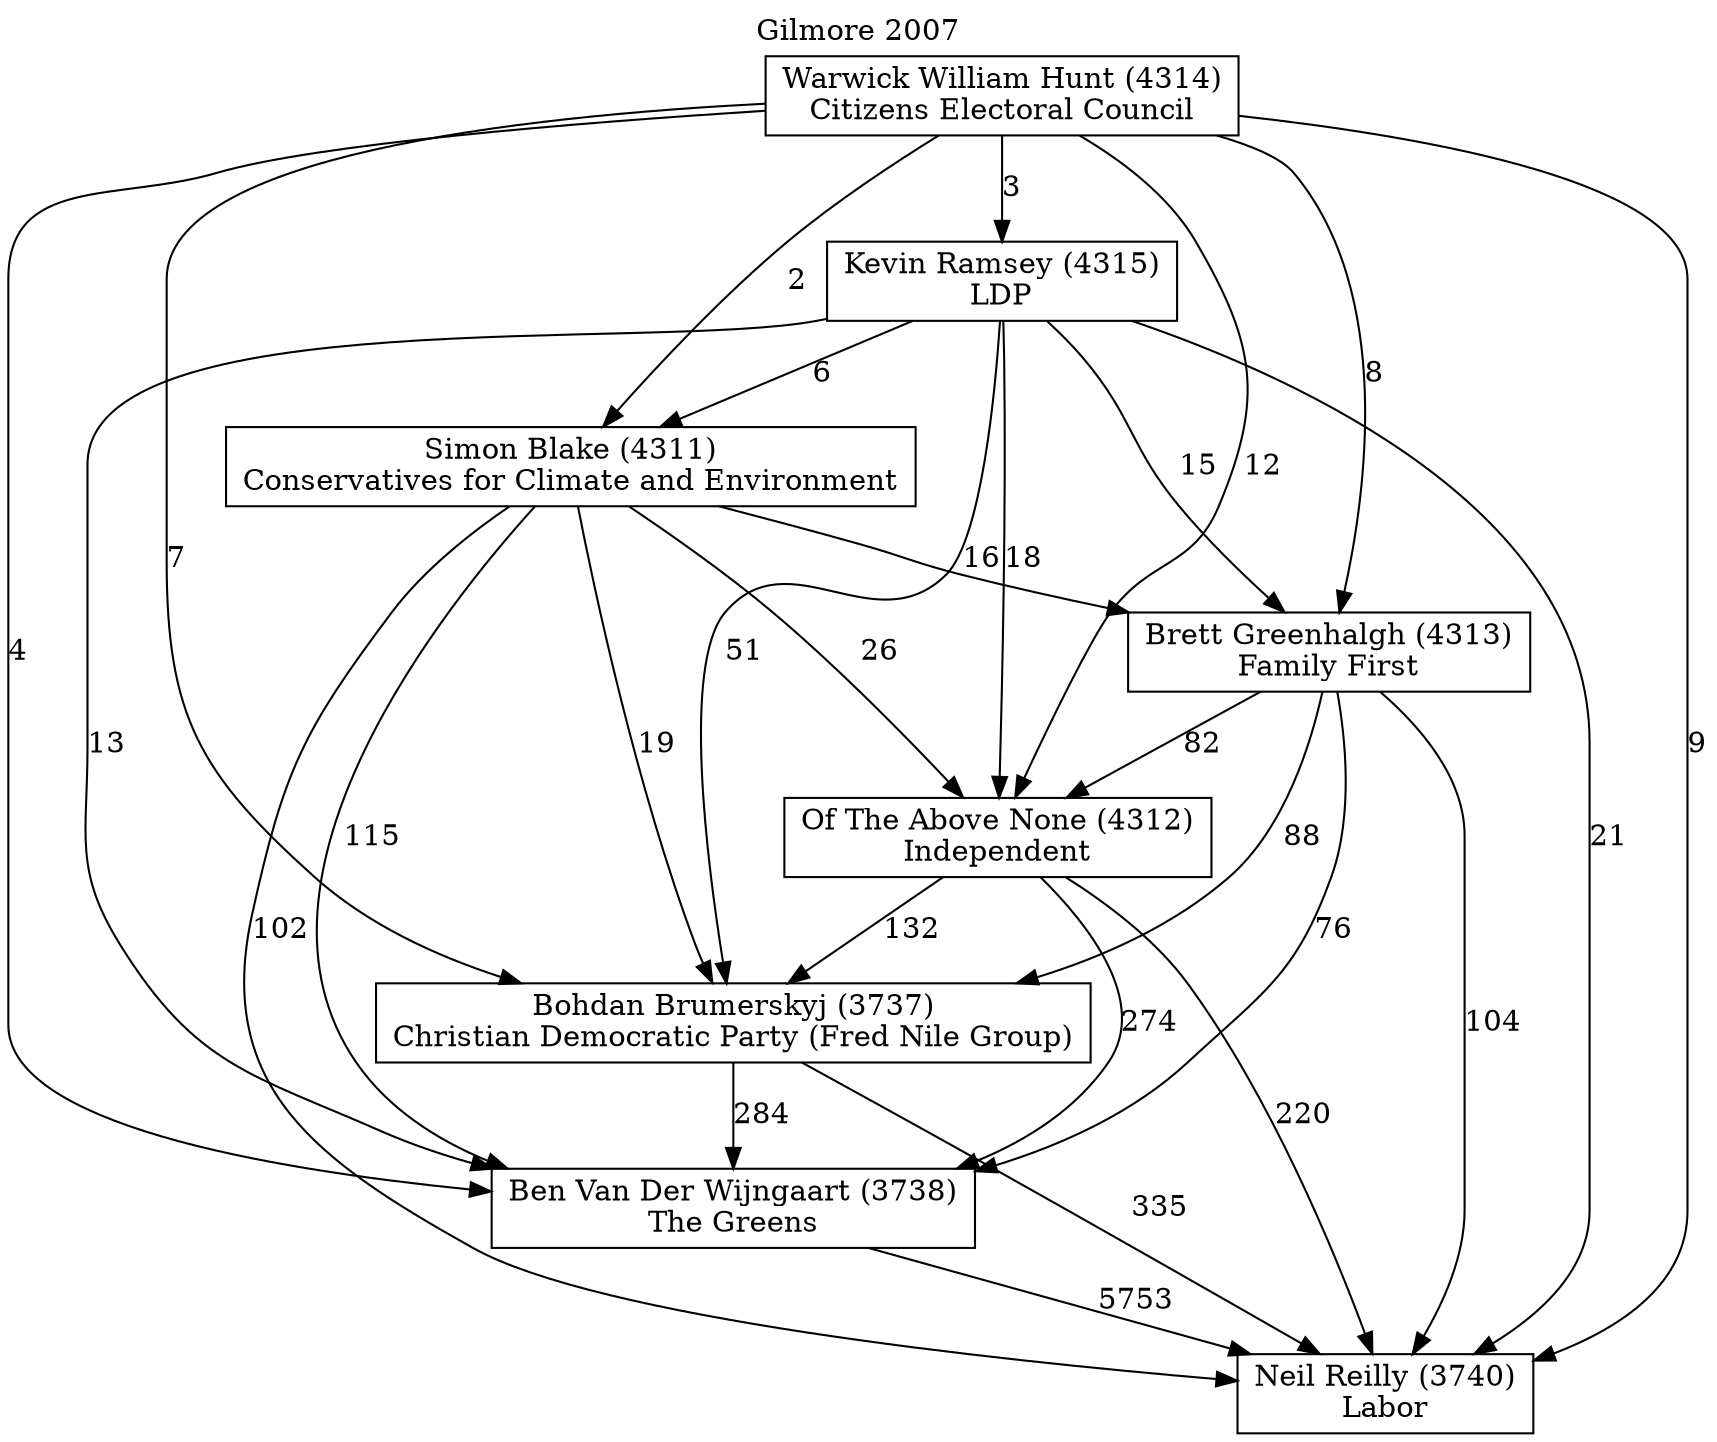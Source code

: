 // House preference flow
digraph "Neil Reilly (3740)_Gilmore_2007" {
	graph [label="Gilmore 2007" labelloc=t mclimit=10]
	node [shape=box]
	"Ben Van Der Wijngaart (3738)" [label="Ben Van Der Wijngaart (3738)
The Greens"]
	"Bohdan Brumerskyj (3737)" [label="Bohdan Brumerskyj (3737)
Christian Democratic Party (Fred Nile Group)"]
	"Brett Greenhalgh (4313)" [label="Brett Greenhalgh (4313)
Family First"]
	"Kevin Ramsey (4315)" [label="Kevin Ramsey (4315)
LDP"]
	"Neil Reilly (3740)" [label="Neil Reilly (3740)
Labor"]
	"Of The Above None (4312)" [label="Of The Above None (4312)
Independent"]
	"Simon Blake (4311)" [label="Simon Blake (4311)
Conservatives for Climate and Environment"]
	"Warwick William Hunt (4314)" [label="Warwick William Hunt (4314)
Citizens Electoral Council"]
	"Ben Van Der Wijngaart (3738)" -> "Neil Reilly (3740)" [label=5753]
	"Bohdan Brumerskyj (3737)" -> "Ben Van Der Wijngaart (3738)" [label=284]
	"Bohdan Brumerskyj (3737)" -> "Neil Reilly (3740)" [label=335]
	"Brett Greenhalgh (4313)" -> "Ben Van Der Wijngaart (3738)" [label=76]
	"Brett Greenhalgh (4313)" -> "Bohdan Brumerskyj (3737)" [label=88]
	"Brett Greenhalgh (4313)" -> "Neil Reilly (3740)" [label=104]
	"Brett Greenhalgh (4313)" -> "Of The Above None (4312)" [label=82]
	"Kevin Ramsey (4315)" -> "Ben Van Der Wijngaart (3738)" [label=13]
	"Kevin Ramsey (4315)" -> "Bohdan Brumerskyj (3737)" [label=51]
	"Kevin Ramsey (4315)" -> "Brett Greenhalgh (4313)" [label=15]
	"Kevin Ramsey (4315)" -> "Neil Reilly (3740)" [label=21]
	"Kevin Ramsey (4315)" -> "Of The Above None (4312)" [label=18]
	"Kevin Ramsey (4315)" -> "Simon Blake (4311)" [label=6]
	"Of The Above None (4312)" -> "Ben Van Der Wijngaart (3738)" [label=274]
	"Of The Above None (4312)" -> "Bohdan Brumerskyj (3737)" [label=132]
	"Of The Above None (4312)" -> "Neil Reilly (3740)" [label=220]
	"Simon Blake (4311)" -> "Ben Van Der Wijngaart (3738)" [label=115]
	"Simon Blake (4311)" -> "Bohdan Brumerskyj (3737)" [label=19]
	"Simon Blake (4311)" -> "Brett Greenhalgh (4313)" [label=16]
	"Simon Blake (4311)" -> "Neil Reilly (3740)" [label=102]
	"Simon Blake (4311)" -> "Of The Above None (4312)" [label=26]
	"Warwick William Hunt (4314)" -> "Ben Van Der Wijngaart (3738)" [label=4]
	"Warwick William Hunt (4314)" -> "Bohdan Brumerskyj (3737)" [label=7]
	"Warwick William Hunt (4314)" -> "Brett Greenhalgh (4313)" [label=8]
	"Warwick William Hunt (4314)" -> "Kevin Ramsey (4315)" [label=3]
	"Warwick William Hunt (4314)" -> "Neil Reilly (3740)" [label=9]
	"Warwick William Hunt (4314)" -> "Of The Above None (4312)" [label=12]
	"Warwick William Hunt (4314)" -> "Simon Blake (4311)" [label=2]
}
